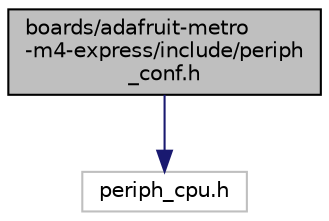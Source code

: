 digraph "boards/adafruit-metro-m4-express/include/periph_conf.h"
{
 // LATEX_PDF_SIZE
  edge [fontname="Helvetica",fontsize="10",labelfontname="Helvetica",labelfontsize="10"];
  node [fontname="Helvetica",fontsize="10",shape=record];
  Node1 [label="boards/adafruit-metro\l-m4-express/include/periph\l_conf.h",height=0.2,width=0.4,color="black", fillcolor="grey75", style="filled", fontcolor="black",tooltip="Configuration of CPU peripherals for the Adafruit Metro M4 Express."];
  Node1 -> Node2 [color="midnightblue",fontsize="10",style="solid",fontname="Helvetica"];
  Node2 [label="periph_cpu.h",height=0.2,width=0.4,color="grey75", fillcolor="white", style="filled",tooltip=" "];
}
